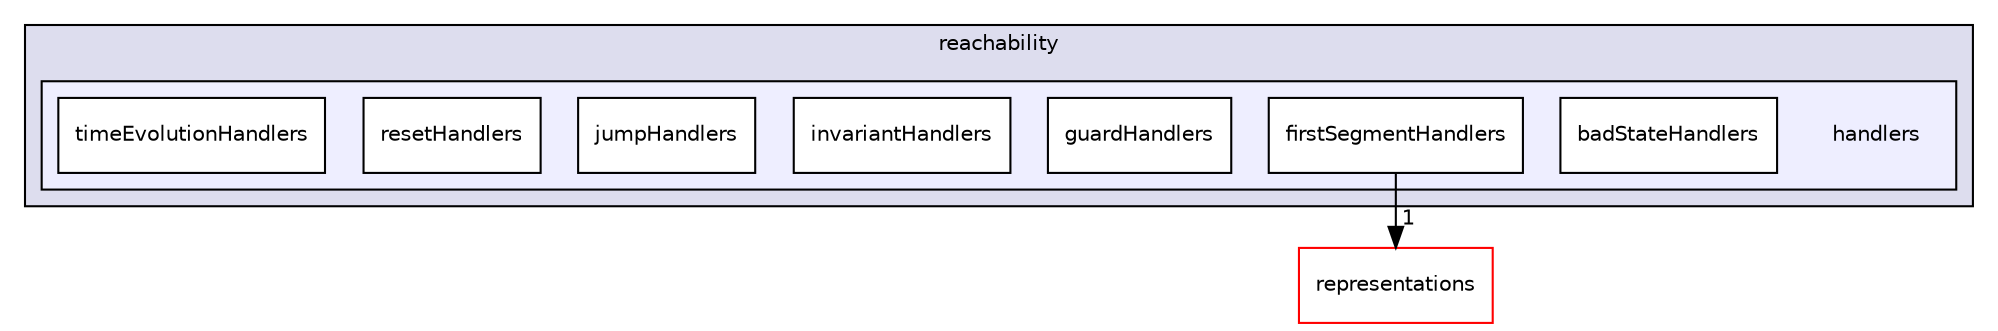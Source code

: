 digraph "/home/travis/build/hypro/hypro/src/hypro/algorithms/reachability/handlers" {
  compound=true
  node [ fontsize="10", fontname="Helvetica"];
  edge [ labelfontsize="10", labelfontname="Helvetica"];
  subgraph clusterdir_6a6edf7123c81d000975d26367682a7a {
    graph [ bgcolor="#ddddee", pencolor="black", label="reachability" fontname="Helvetica", fontsize="10", URL="dir_6a6edf7123c81d000975d26367682a7a.html"]
  subgraph clusterdir_32033642301c2effdf6af876d53153c1 {
    graph [ bgcolor="#eeeeff", pencolor="black", label="" URL="dir_32033642301c2effdf6af876d53153c1.html"];
    dir_32033642301c2effdf6af876d53153c1 [shape=plaintext label="handlers"];
    dir_cb03ff1ba0e8c822ef16378580a83205 [shape=box label="badStateHandlers" color="black" fillcolor="white" style="filled" URL="dir_cb03ff1ba0e8c822ef16378580a83205.html"];
    dir_68bcb6b1c85a445267426edd88bf35d3 [shape=box label="firstSegmentHandlers" color="black" fillcolor="white" style="filled" URL="dir_68bcb6b1c85a445267426edd88bf35d3.html"];
    dir_a04391d0a8ca3c775462bdbc219a9fe8 [shape=box label="guardHandlers" color="black" fillcolor="white" style="filled" URL="dir_a04391d0a8ca3c775462bdbc219a9fe8.html"];
    dir_50eabc8add9abcddc8f4875304878de8 [shape=box label="invariantHandlers" color="black" fillcolor="white" style="filled" URL="dir_50eabc8add9abcddc8f4875304878de8.html"];
    dir_b22059ad2ad3604da29eff8b301e1502 [shape=box label="jumpHandlers" color="black" fillcolor="white" style="filled" URL="dir_b22059ad2ad3604da29eff8b301e1502.html"];
    dir_5b1ead7e91c1179ccb075fffb42ab9bb [shape=box label="resetHandlers" color="black" fillcolor="white" style="filled" URL="dir_5b1ead7e91c1179ccb075fffb42ab9bb.html"];
    dir_ef995a9e9de1f5efa58d910d136f921c [shape=box label="timeEvolutionHandlers" color="black" fillcolor="white" style="filled" URL="dir_ef995a9e9de1f5efa58d910d136f921c.html"];
  }
  }
  dir_7fa927d8fbf9dfbeef69af27f63bc81b [shape=box label="representations" fillcolor="white" style="filled" color="red" URL="dir_7fa927d8fbf9dfbeef69af27f63bc81b.html"];
  dir_68bcb6b1c85a445267426edd88bf35d3->dir_7fa927d8fbf9dfbeef69af27f63bc81b [headlabel="1", labeldistance=1.5 headhref="dir_000011_000015.html"];
}

